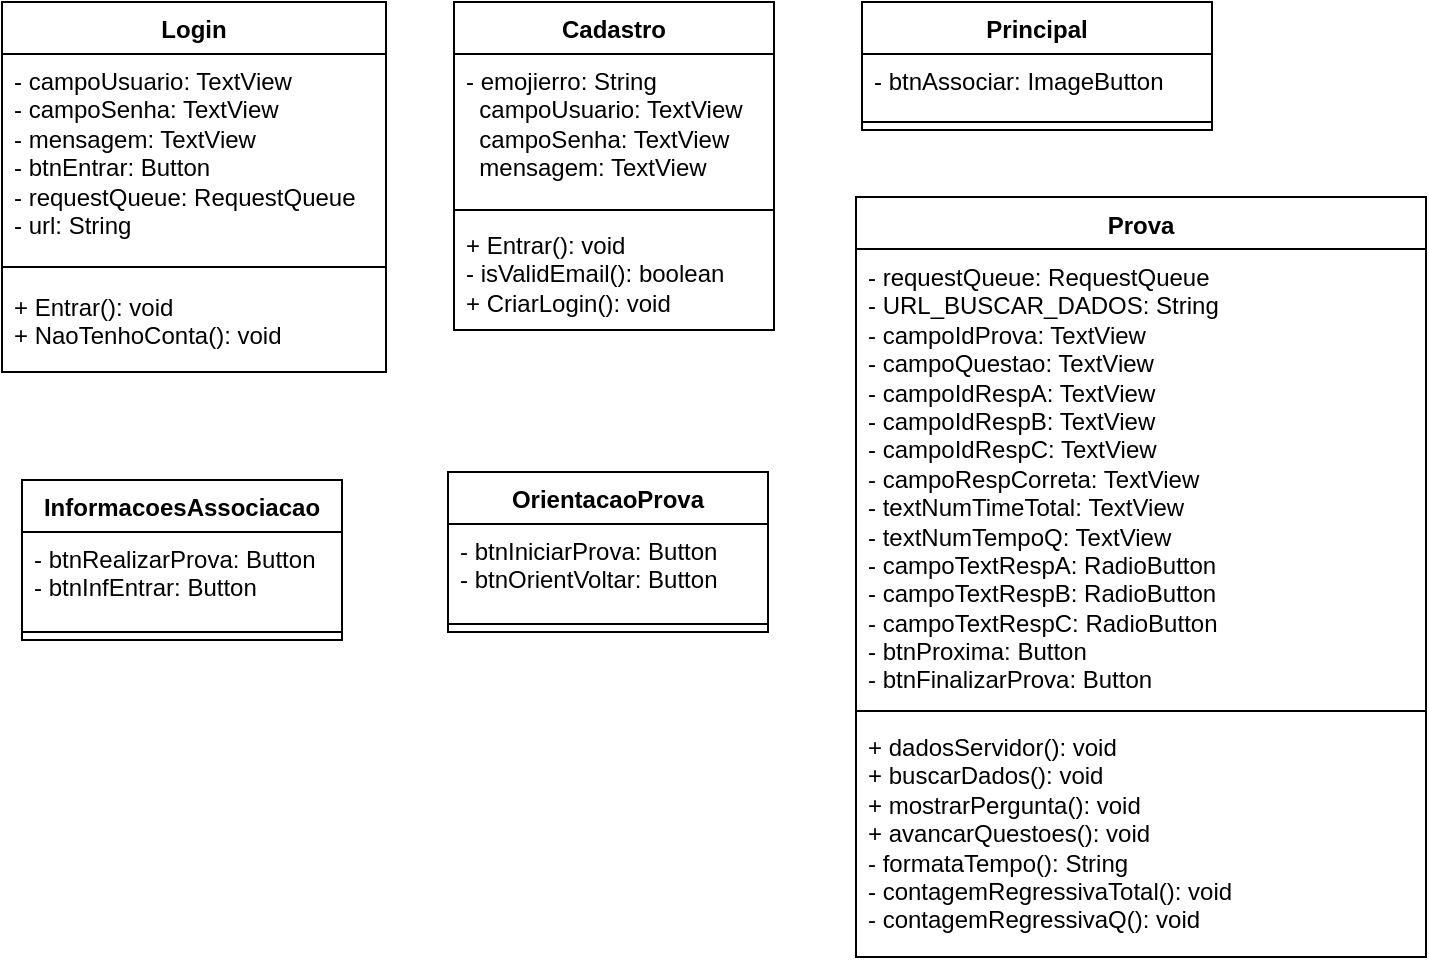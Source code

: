 <mxfile version="24.7.17">
  <diagram name="Página-1" id="f36nG3X-VWFxBDj-4ggA">
    <mxGraphModel dx="1062" dy="561" grid="0" gridSize="10" guides="1" tooltips="1" connect="1" arrows="1" fold="1" page="0" pageScale="1" pageWidth="827" pageHeight="1169" math="0" shadow="0">
      <root>
        <mxCell id="0" />
        <mxCell id="1" parent="0" />
        <mxCell id="KUezBR62b_Fwe3HFxXNE-1" value="Login" style="swimlane;fontStyle=1;align=center;verticalAlign=top;childLayout=stackLayout;horizontal=1;startSize=26;horizontalStack=0;resizeParent=1;resizeParentMax=0;resizeLast=0;collapsible=1;marginBottom=0;whiteSpace=wrap;html=1;" parent="1" vertex="1">
          <mxGeometry x="68" y="6" width="192" height="185" as="geometry" />
        </mxCell>
        <mxCell id="KUezBR62b_Fwe3HFxXNE-2" value="- campoUsuario: TextView&lt;br/&gt;- campoSenha: TextView&lt;br/&gt;- mensagem: TextView&lt;br/&gt;- btnEntrar: Button&lt;br/&gt;- requestQueue: RequestQueue&lt;br/&gt;- url: String" style="text;strokeColor=none;fillColor=none;align=left;verticalAlign=top;spacingLeft=4;spacingRight=4;overflow=hidden;rotatable=0;points=[[0,0.5],[1,0.5]];portConstraint=eastwest;whiteSpace=wrap;html=1;" parent="KUezBR62b_Fwe3HFxXNE-1" vertex="1">
          <mxGeometry y="26" width="192" height="100" as="geometry" />
        </mxCell>
        <mxCell id="KUezBR62b_Fwe3HFxXNE-3" value="" style="line;strokeWidth=1;fillColor=none;align=left;verticalAlign=middle;spacingTop=-1;spacingLeft=3;spacingRight=3;rotatable=0;labelPosition=right;points=[];portConstraint=eastwest;strokeColor=inherit;" parent="KUezBR62b_Fwe3HFxXNE-1" vertex="1">
          <mxGeometry y="126" width="192" height="13" as="geometry" />
        </mxCell>
        <mxCell id="KUezBR62b_Fwe3HFxXNE-4" value="+ Entrar(): void&amp;nbsp;&lt;div&gt;+ NaoTenhoConta(): void&lt;br&gt;&lt;/div&gt;" style="text;strokeColor=none;fillColor=none;align=left;verticalAlign=top;spacingLeft=4;spacingRight=4;overflow=hidden;rotatable=0;points=[[0,0.5],[1,0.5]];portConstraint=eastwest;whiteSpace=wrap;html=1;" parent="KUezBR62b_Fwe3HFxXNE-1" vertex="1">
          <mxGeometry y="139" width="192" height="46" as="geometry" />
        </mxCell>
        <mxCell id="KUezBR62b_Fwe3HFxXNE-5" value="Cadastro" style="swimlane;fontStyle=1;align=center;verticalAlign=top;childLayout=stackLayout;horizontal=1;startSize=26;horizontalStack=0;resizeParent=1;resizeParentMax=0;resizeLast=0;collapsible=1;marginBottom=0;whiteSpace=wrap;html=1;" parent="1" vertex="1">
          <mxGeometry x="294" y="6" width="160" height="164" as="geometry" />
        </mxCell>
        <mxCell id="KUezBR62b_Fwe3HFxXNE-6" value="- emojierro: String&lt;div&gt;&amp;nbsp; campoUsuario: TextView&amp;nbsp; &amp;nbsp; &amp;nbsp; campoSenha: TextView&amp;nbsp; &amp;nbsp; &amp;nbsp; &amp;nbsp; mensagem: TextView&lt;br&gt;&lt;/div&gt;" style="text;strokeColor=none;fillColor=none;align=left;verticalAlign=top;spacingLeft=4;spacingRight=4;overflow=hidden;rotatable=0;points=[[0,0.5],[1,0.5]];portConstraint=eastwest;whiteSpace=wrap;html=1;" parent="KUezBR62b_Fwe3HFxXNE-5" vertex="1">
          <mxGeometry y="26" width="160" height="74" as="geometry" />
        </mxCell>
        <mxCell id="KUezBR62b_Fwe3HFxXNE-7" value="" style="line;strokeWidth=1;fillColor=none;align=left;verticalAlign=middle;spacingTop=-1;spacingLeft=3;spacingRight=3;rotatable=0;labelPosition=right;points=[];portConstraint=eastwest;strokeColor=inherit;" parent="KUezBR62b_Fwe3HFxXNE-5" vertex="1">
          <mxGeometry y="100" width="160" height="8" as="geometry" />
        </mxCell>
        <mxCell id="KUezBR62b_Fwe3HFxXNE-8" value="+ Entrar(): void&lt;div&gt;&lt;span style=&quot;background-color: initial;&quot;&gt;- isValidEmail(): boolean&lt;/span&gt;&lt;/div&gt;&lt;div&gt;&lt;span style=&quot;background-color: initial;&quot;&gt;+ CriarLogin(): void&lt;/span&gt;&lt;/div&gt;" style="text;strokeColor=none;fillColor=none;align=left;verticalAlign=top;spacingLeft=4;spacingRight=4;overflow=hidden;rotatable=0;points=[[0,0.5],[1,0.5]];portConstraint=eastwest;whiteSpace=wrap;html=1;" parent="KUezBR62b_Fwe3HFxXNE-5" vertex="1">
          <mxGeometry y="108" width="160" height="56" as="geometry" />
        </mxCell>
        <mxCell id="eidQKW7rajAQqNiJBxTA-1" value="Principal" style="swimlane;fontStyle=1;align=center;verticalAlign=top;childLayout=stackLayout;horizontal=1;startSize=26;horizontalStack=0;resizeParent=1;resizeParentMax=0;resizeLast=0;collapsible=1;marginBottom=0;whiteSpace=wrap;html=1;" parent="1" vertex="1">
          <mxGeometry x="498" y="6" width="175" height="64" as="geometry" />
        </mxCell>
        <mxCell id="eidQKW7rajAQqNiJBxTA-2" value="&lt;div&gt;- btnAssociar: ImageButton&lt;br&gt;&lt;/div&gt;" style="text;strokeColor=none;fillColor=none;align=left;verticalAlign=top;spacingLeft=4;spacingRight=4;overflow=hidden;rotatable=0;points=[[0,0.5],[1,0.5]];portConstraint=eastwest;whiteSpace=wrap;html=1;" parent="eidQKW7rajAQqNiJBxTA-1" vertex="1">
          <mxGeometry y="26" width="175" height="30" as="geometry" />
        </mxCell>
        <mxCell id="eidQKW7rajAQqNiJBxTA-3" value="" style="line;strokeWidth=1;fillColor=none;align=left;verticalAlign=middle;spacingTop=-1;spacingLeft=3;spacingRight=3;rotatable=0;labelPosition=right;points=[];portConstraint=eastwest;strokeColor=inherit;" parent="eidQKW7rajAQqNiJBxTA-1" vertex="1">
          <mxGeometry y="56" width="175" height="8" as="geometry" />
        </mxCell>
        <mxCell id="gu6kMPRzaaTPRL4sx3YJ-9" value="Prova" style="swimlane;fontStyle=1;align=center;verticalAlign=top;childLayout=stackLayout;horizontal=1;startSize=26;horizontalStack=0;resizeParent=1;resizeParentMax=0;resizeLast=0;collapsible=1;marginBottom=0;whiteSpace=wrap;html=1;" vertex="1" parent="1">
          <mxGeometry x="495" y="103.5" width="285" height="380" as="geometry" />
        </mxCell>
        <mxCell id="gu6kMPRzaaTPRL4sx3YJ-10" value="- requestQueue: RequestQueue&lt;br&gt;- URL_BUSCAR_DADOS: String&lt;br&gt;- campoIdProva: TextView&lt;div&gt;- campoQuestao&lt;span style=&quot;background-color: initial;&quot;&gt;: TextView&lt;/span&gt;&lt;/div&gt;&lt;div&gt;- campoIdRespA&lt;span style=&quot;background-color: initial;&quot;&gt;: TextView&lt;/span&gt;&lt;/div&gt;&lt;div&gt;- campoIdRespB&lt;span style=&quot;background-color: initial;&quot;&gt;: TextView&lt;/span&gt;&lt;/div&gt;&lt;div&gt;- campoIdRespC&lt;span style=&quot;background-color: initial;&quot;&gt;: TextView&lt;/span&gt;&lt;/div&gt;&lt;div&gt;- campoRespCorreta: TextView&lt;br&gt;- textNumTimeTotal:&amp;nbsp;&lt;span style=&quot;background-color: initial;&quot;&gt;TextView&lt;/span&gt;&lt;span style=&quot;background-color: initial;&quot;&gt;&amp;nbsp;&lt;/span&gt;&lt;/div&gt;&lt;div&gt;&lt;span style=&quot;background-color: initial;&quot;&gt;- textNumTempoQ: TextView&lt;/span&gt;&lt;/div&gt;&lt;div&gt;- campoTextRespA&lt;span style=&quot;background-color: initial;&quot;&gt;: RadioButton&lt;/span&gt;&lt;/div&gt;&lt;div&gt;&lt;span style=&quot;background-color: initial;&quot;&gt;- campoTextRespB&lt;/span&gt;&lt;span style=&quot;background-color: initial;&quot;&gt;: RadioButton&lt;/span&gt;&lt;/div&gt;&lt;div&gt;&lt;span style=&quot;background-color: initial;&quot;&gt;- campoTextRespC: RadioButton&lt;/span&gt;&lt;/div&gt;&lt;div&gt;- btnProxima: Button&lt;/div&gt;&lt;div&gt;- btnFinalizarProva: Button&lt;div&gt;&lt;br&gt;&lt;/div&gt;&lt;/div&gt;" style="text;strokeColor=none;fillColor=none;align=left;verticalAlign=top;spacingLeft=4;spacingRight=4;overflow=hidden;rotatable=0;points=[[0,0.5],[1,0.5]];portConstraint=eastwest;whiteSpace=wrap;html=1;" vertex="1" parent="gu6kMPRzaaTPRL4sx3YJ-9">
          <mxGeometry y="26" width="285" height="227" as="geometry" />
        </mxCell>
        <mxCell id="gu6kMPRzaaTPRL4sx3YJ-11" value="" style="line;strokeWidth=1;fillColor=none;align=left;verticalAlign=middle;spacingTop=-1;spacingLeft=3;spacingRight=3;rotatable=0;labelPosition=right;points=[];portConstraint=eastwest;strokeColor=inherit;" vertex="1" parent="gu6kMPRzaaTPRL4sx3YJ-9">
          <mxGeometry y="253" width="285" height="8" as="geometry" />
        </mxCell>
        <mxCell id="gu6kMPRzaaTPRL4sx3YJ-12" value="+ dadosServidor(): void&amp;nbsp;&lt;div&gt;+ buscarDados(): void&lt;/div&gt;&lt;div&gt;+ mostrarPergunta(): void&lt;/div&gt;&lt;div&gt;+ avancarQuestoes(): void&lt;/div&gt;&lt;div&gt;- formataTempo(): String&lt;/div&gt;&lt;div&gt;- contagemRegressivaTotal(): void&lt;/div&gt;&lt;div&gt;- contagemRegressivaQ(): void&lt;br&gt;&lt;/div&gt;" style="text;strokeColor=none;fillColor=none;align=left;verticalAlign=top;spacingLeft=4;spacingRight=4;overflow=hidden;rotatable=0;points=[[0,0.5],[1,0.5]];portConstraint=eastwest;whiteSpace=wrap;html=1;" vertex="1" parent="gu6kMPRzaaTPRL4sx3YJ-9">
          <mxGeometry y="261" width="285" height="119" as="geometry" />
        </mxCell>
        <mxCell id="gu6kMPRzaaTPRL4sx3YJ-14" value="OrientacaoProva" style="swimlane;fontStyle=1;align=center;verticalAlign=top;childLayout=stackLayout;horizontal=1;startSize=26;horizontalStack=0;resizeParent=1;resizeParentMax=0;resizeLast=0;collapsible=1;marginBottom=0;whiteSpace=wrap;html=1;" vertex="1" parent="1">
          <mxGeometry x="291" y="241" width="160" height="80" as="geometry" />
        </mxCell>
        <mxCell id="gu6kMPRzaaTPRL4sx3YJ-15" value="&lt;div&gt;- btnIniciarProva: Button&lt;br/&gt;- btnOrientVoltar: Button&lt;br&gt;&lt;/div&gt;" style="text;strokeColor=none;fillColor=none;align=left;verticalAlign=top;spacingLeft=4;spacingRight=4;overflow=hidden;rotatable=0;points=[[0,0.5],[1,0.5]];portConstraint=eastwest;whiteSpace=wrap;html=1;" vertex="1" parent="gu6kMPRzaaTPRL4sx3YJ-14">
          <mxGeometry y="26" width="160" height="46" as="geometry" />
        </mxCell>
        <mxCell id="gu6kMPRzaaTPRL4sx3YJ-16" value="" style="line;strokeWidth=1;fillColor=none;align=left;verticalAlign=middle;spacingTop=-1;spacingLeft=3;spacingRight=3;rotatable=0;labelPosition=right;points=[];portConstraint=eastwest;strokeColor=inherit;" vertex="1" parent="gu6kMPRzaaTPRL4sx3YJ-14">
          <mxGeometry y="72" width="160" height="8" as="geometry" />
        </mxCell>
        <mxCell id="gu6kMPRzaaTPRL4sx3YJ-18" value="InformacoesAssociacao" style="swimlane;fontStyle=1;align=center;verticalAlign=top;childLayout=stackLayout;horizontal=1;startSize=26;horizontalStack=0;resizeParent=1;resizeParentMax=0;resizeLast=0;collapsible=1;marginBottom=0;whiteSpace=wrap;html=1;" vertex="1" parent="1">
          <mxGeometry x="78" y="245" width="160" height="80" as="geometry" />
        </mxCell>
        <mxCell id="gu6kMPRzaaTPRL4sx3YJ-19" value="&lt;div&gt;- btnRealizarProva: Button&lt;div&gt;- btnInfEntrar: Button&lt;/div&gt;&lt;/div&gt;" style="text;strokeColor=none;fillColor=none;align=left;verticalAlign=top;spacingLeft=4;spacingRight=4;overflow=hidden;rotatable=0;points=[[0,0.5],[1,0.5]];portConstraint=eastwest;whiteSpace=wrap;html=1;" vertex="1" parent="gu6kMPRzaaTPRL4sx3YJ-18">
          <mxGeometry y="26" width="160" height="46" as="geometry" />
        </mxCell>
        <mxCell id="gu6kMPRzaaTPRL4sx3YJ-20" value="" style="line;strokeWidth=1;fillColor=none;align=left;verticalAlign=middle;spacingTop=-1;spacingLeft=3;spacingRight=3;rotatable=0;labelPosition=right;points=[];portConstraint=eastwest;strokeColor=inherit;" vertex="1" parent="gu6kMPRzaaTPRL4sx3YJ-18">
          <mxGeometry y="72" width="160" height="8" as="geometry" />
        </mxCell>
      </root>
    </mxGraphModel>
  </diagram>
</mxfile>
